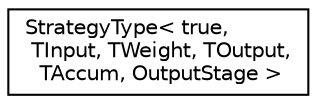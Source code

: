 digraph "Graphical Class Hierarchy"
{
 // LATEX_PDF_SIZE
  edge [fontname="Helvetica",fontsize="10",labelfontname="Helvetica",labelfontsize="10"];
  node [fontname="Helvetica",fontsize="10",shape=record];
  rankdir="LR";
  Node0 [label="StrategyType\< true,\l TInput, TWeight, TOutput,\l TAccum, OutputStage \>",height=0.2,width=0.4,color="black", fillcolor="white", style="filled",URL="$structarm__conv_1_1depthwise_1_1depthfirst__multiplier_1_1_strategy_type_3_01true_00_01_t_input_7baeeac6248d2dc629261e41fed0f86e.xhtml",tooltip=" "];
}
